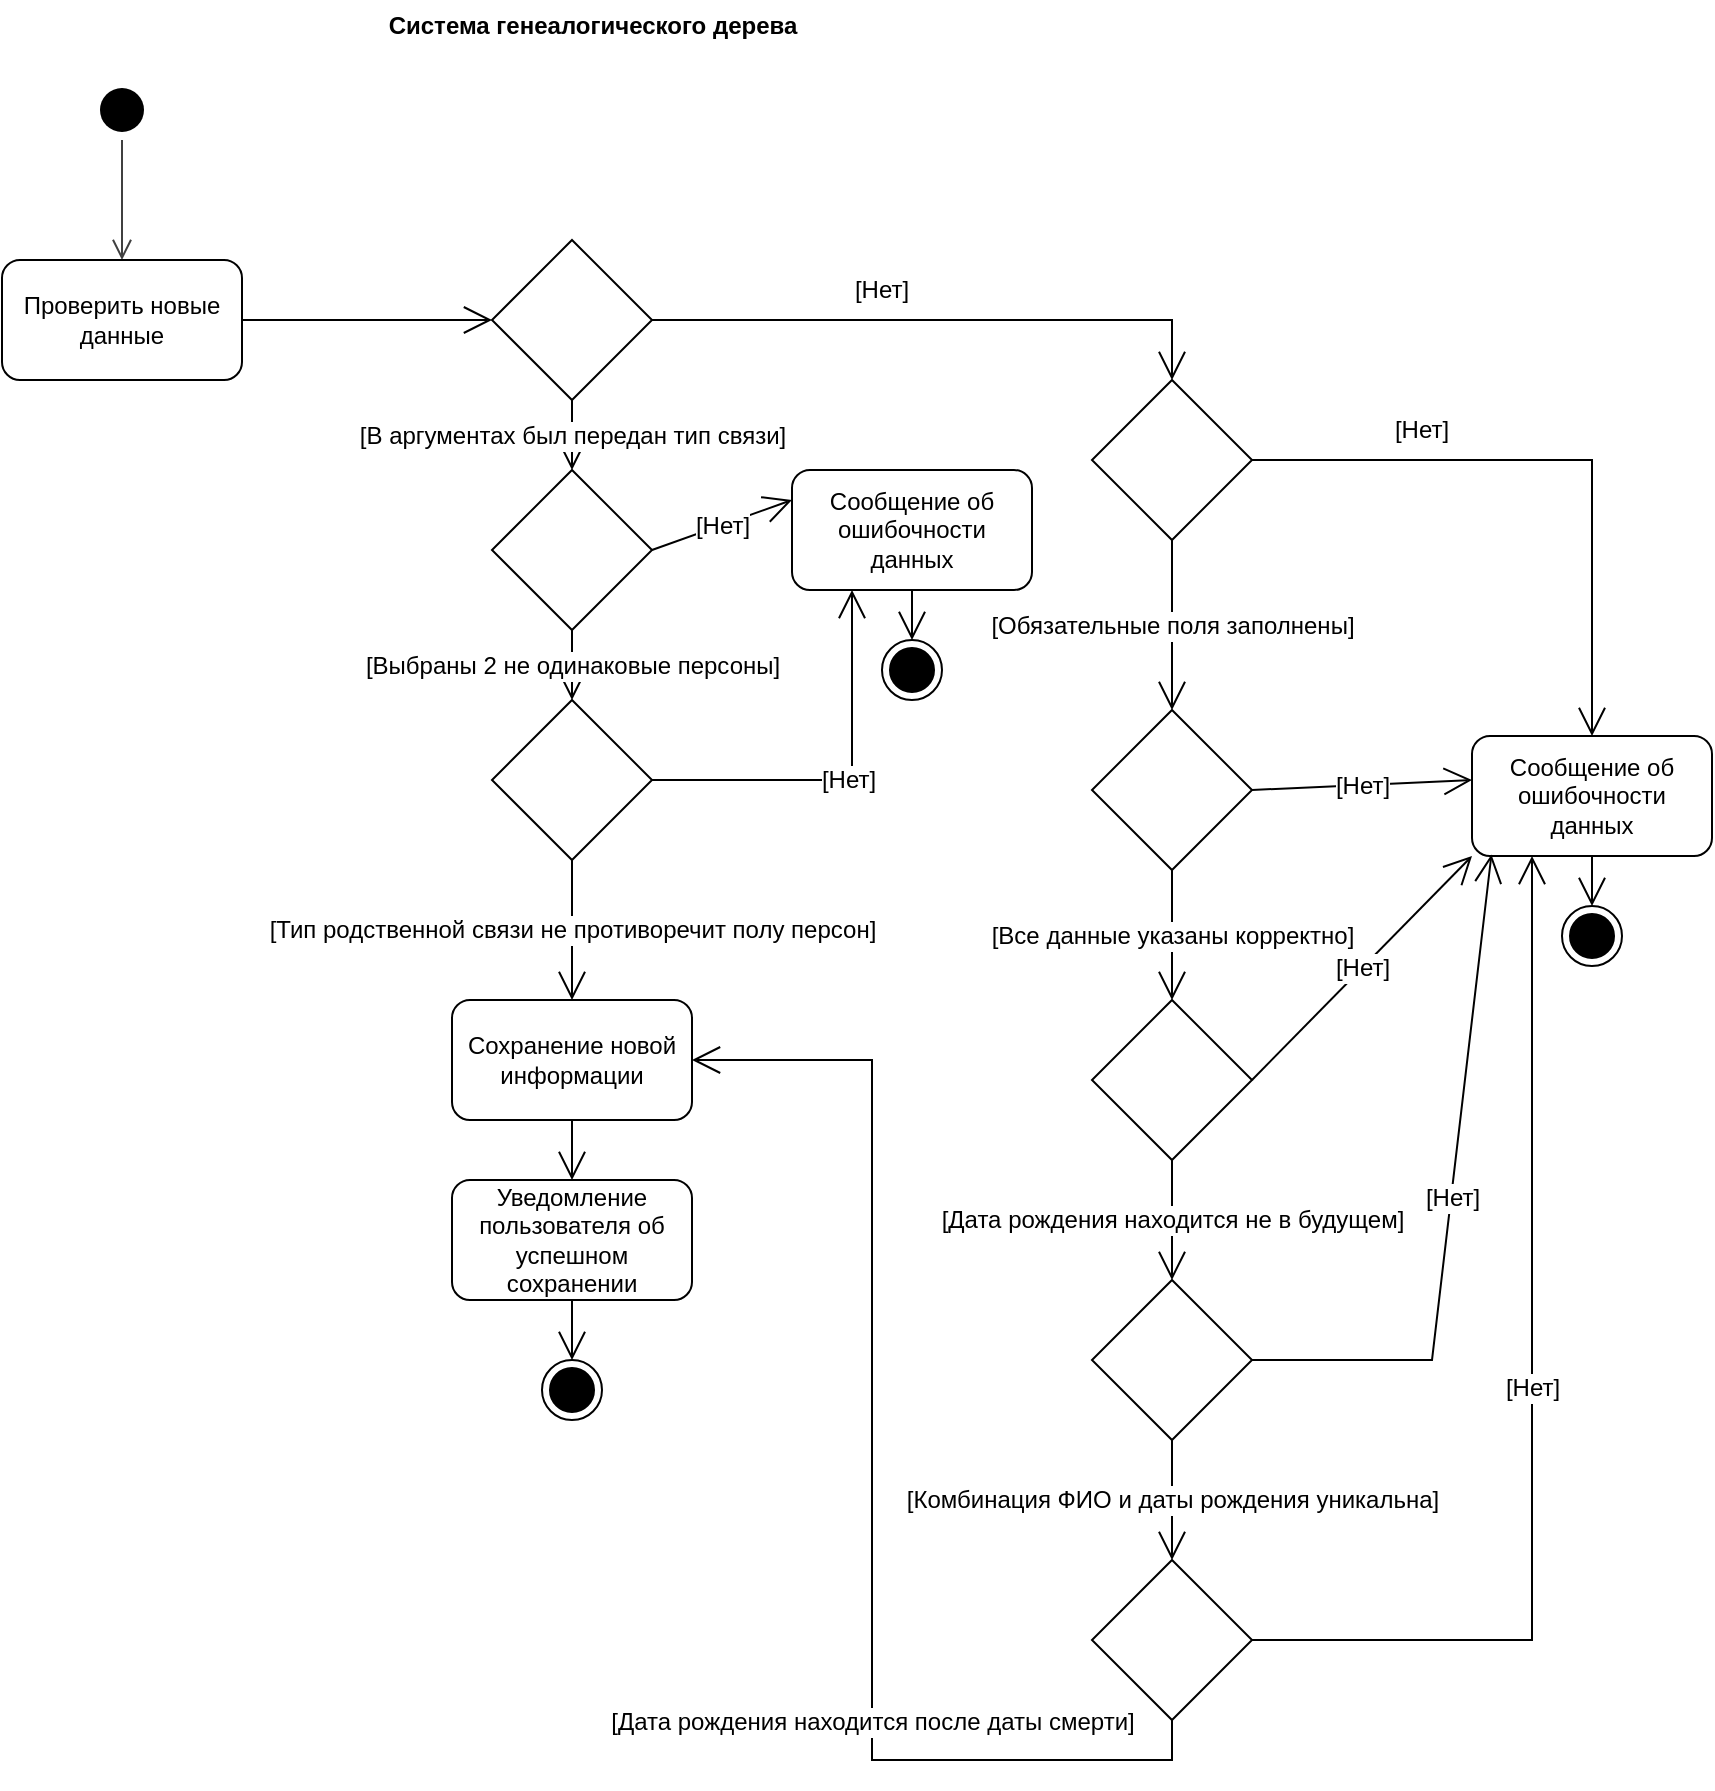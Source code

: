 <mxfile version="27.0.5">
  <diagram name="Страница — 1" id="lYGY6I6ICZJMfXPc9SBK">
    <mxGraphModel dx="1395" dy="888" grid="1" gridSize="10" guides="1" tooltips="1" connect="1" arrows="1" fold="1" page="1" pageScale="1" pageWidth="1100" pageHeight="850" math="0" shadow="0">
      <root>
        <mxCell id="0" />
        <mxCell id="1" parent="0" />
        <mxCell id="0TE8Z2IRih905cVpDwWV-3" value="Система генеалогического дерева" style="text;align=center;fontStyle=1;verticalAlign=middle;spacingLeft=3;spacingRight=3;strokeColor=none;rotatable=0;points=[[0,0.5],[1,0.5]];portConstraint=eastwest;html=1;" vertex="1" parent="1">
          <mxGeometry x="500" width="80" height="26" as="geometry" />
        </mxCell>
        <mxCell id="0TE8Z2IRih905cVpDwWV-4" value="" style="ellipse;html=1;shape=startState;fillColor=#000000;strokeColor=none;" vertex="1" parent="1">
          <mxGeometry x="290" y="40" width="30" height="30" as="geometry" />
        </mxCell>
        <mxCell id="0TE8Z2IRih905cVpDwWV-5" value="" style="edgeStyle=orthogonalEdgeStyle;html=1;verticalAlign=bottom;endArrow=open;endSize=8;strokeColor=#404040;rounded=0;" edge="1" parent="1" source="0TE8Z2IRih905cVpDwWV-4">
          <mxGeometry relative="1" as="geometry">
            <mxPoint x="305" y="130" as="targetPoint" />
          </mxGeometry>
        </mxCell>
        <mxCell id="0TE8Z2IRih905cVpDwWV-6" value="&lt;span style=&quot;line-height: 107%;&quot;&gt;Проверить новые данные&lt;/span&gt;" style="rounded=1;whiteSpace=wrap;html=1;fontSize=12;" vertex="1" parent="1">
          <mxGeometry x="245" y="130" width="120" height="60" as="geometry" />
        </mxCell>
        <mxCell id="0TE8Z2IRih905cVpDwWV-7" value="" style="endArrow=open;endFill=1;endSize=12;html=1;rounded=0;exitX=1;exitY=0.5;exitDx=0;exitDy=0;" edge="1" parent="1" source="0TE8Z2IRih905cVpDwWV-6">
          <mxGeometry width="160" relative="1" as="geometry">
            <mxPoint x="370" y="170" as="sourcePoint" />
            <mxPoint x="490" y="160" as="targetPoint" />
          </mxGeometry>
        </mxCell>
        <mxCell id="0TE8Z2IRih905cVpDwWV-11" value="" style="rhombus;whiteSpace=wrap;html=1;" vertex="1" parent="1">
          <mxGeometry x="790" y="190" width="80" height="80" as="geometry" />
        </mxCell>
        <mxCell id="0TE8Z2IRih905cVpDwWV-13" value="[Обязательные поля заполнены]" style="endArrow=open;endFill=1;endSize=12;html=1;rounded=0;entryX=0.5;entryY=0;entryDx=0;entryDy=0;fontSize=12;exitX=0.5;exitY=1;exitDx=0;exitDy=0;" edge="1" parent="1" source="0TE8Z2IRih905cVpDwWV-11" target="0TE8Z2IRih905cVpDwWV-38">
          <mxGeometry width="160" relative="1" as="geometry">
            <mxPoint x="830" y="290" as="sourcePoint" />
            <mxPoint x="830" y="342.5" as="targetPoint" />
            <Array as="points" />
          </mxGeometry>
        </mxCell>
        <mxCell id="0TE8Z2IRih905cVpDwWV-15" value="" style="endArrow=open;endFill=1;endSize=12;html=1;rounded=0;exitX=1;exitY=0.5;exitDx=0;exitDy=0;entryX=0.5;entryY=0;entryDx=0;entryDy=0;" edge="1" parent="1" source="0TE8Z2IRih905cVpDwWV-11" target="0TE8Z2IRih905cVpDwWV-17">
          <mxGeometry width="160" relative="1" as="geometry">
            <mxPoint x="1060" y="380" as="sourcePoint" />
            <mxPoint x="990" y="269" as="targetPoint" />
            <Array as="points">
              <mxPoint x="1040" y="230" />
            </Array>
          </mxGeometry>
        </mxCell>
        <mxCell id="0TE8Z2IRih905cVpDwWV-16" value="[Нет]" style="text;html=1;align=center;verticalAlign=middle;whiteSpace=wrap;rounded=0;" vertex="1" parent="1">
          <mxGeometry x="860" y="200" width="190" height="30" as="geometry" />
        </mxCell>
        <mxCell id="0TE8Z2IRih905cVpDwWV-17" value="Сообщение об ошибочности данных" style="rounded=1;whiteSpace=wrap;html=1;" vertex="1" parent="1">
          <mxGeometry x="980" y="368" width="120" height="60" as="geometry" />
        </mxCell>
        <mxCell id="0TE8Z2IRih905cVpDwWV-21" value="" style="rhombus;whiteSpace=wrap;html=1;" vertex="1" parent="1">
          <mxGeometry x="790" y="500" width="80" height="80" as="geometry" />
        </mxCell>
        <mxCell id="0TE8Z2IRih905cVpDwWV-23" value="" style="endArrow=open;endFill=1;endSize=12;html=1;rounded=0;exitX=0.5;exitY=1;exitDx=0;exitDy=0;entryX=0.5;entryY=0;entryDx=0;entryDy=0;" edge="1" parent="1" source="0TE8Z2IRih905cVpDwWV-17" target="0TE8Z2IRih905cVpDwWV-37">
          <mxGeometry width="160" relative="1" as="geometry">
            <mxPoint x="985" y="618" as="sourcePoint" />
            <mxPoint x="985" y="708" as="targetPoint" />
            <Array as="points" />
          </mxGeometry>
        </mxCell>
        <mxCell id="0TE8Z2IRih905cVpDwWV-30" value="Уведомление пользователя об успешном сохранении" style="rounded=1;whiteSpace=wrap;html=1;" vertex="1" parent="1">
          <mxGeometry x="470" y="590" width="120" height="60" as="geometry" />
        </mxCell>
        <mxCell id="0TE8Z2IRih905cVpDwWV-32" value="" style="ellipse;html=1;shape=endState;fillColor=#000000;strokeColor=default;" vertex="1" parent="1">
          <mxGeometry x="515" y="680" width="30" height="30" as="geometry" />
        </mxCell>
        <mxCell id="0TE8Z2IRih905cVpDwWV-33" value="" style="endArrow=open;endFill=1;endSize=12;html=1;rounded=0;entryX=0.5;entryY=0;entryDx=0;entryDy=0;exitX=0.5;exitY=1;exitDx=0;exitDy=0;" edge="1" parent="1" source="0TE8Z2IRih905cVpDwWV-30" target="0TE8Z2IRih905cVpDwWV-32">
          <mxGeometry width="160" relative="1" as="geometry">
            <mxPoint x="550" y="1010" as="sourcePoint" />
            <mxPoint x="550" y="1040" as="targetPoint" />
          </mxGeometry>
        </mxCell>
        <mxCell id="0TE8Z2IRih905cVpDwWV-37" value="" style="ellipse;html=1;shape=endState;fillColor=#000000;strokeColor=default;" vertex="1" parent="1">
          <mxGeometry x="1025" y="453" width="30" height="30" as="geometry" />
        </mxCell>
        <mxCell id="0TE8Z2IRih905cVpDwWV-38" value="" style="rhombus;whiteSpace=wrap;html=1;" vertex="1" parent="1">
          <mxGeometry x="790" y="355" width="80" height="80" as="geometry" />
        </mxCell>
        <mxCell id="0TE8Z2IRih905cVpDwWV-39" value="[Все данные указаны корректно]" style="endArrow=open;endFill=1;endSize=12;html=1;rounded=0;fontSize=12;exitX=0.5;exitY=1;exitDx=0;exitDy=0;" edge="1" parent="1" source="0TE8Z2IRih905cVpDwWV-38">
          <mxGeometry width="160" relative="1" as="geometry">
            <mxPoint x="930" y="470" as="sourcePoint" />
            <mxPoint x="830" y="500" as="targetPoint" />
            <Array as="points" />
          </mxGeometry>
        </mxCell>
        <mxCell id="0TE8Z2IRih905cVpDwWV-40" value="[Дата рождения находится не в будущем]" style="endArrow=open;endFill=1;endSize=12;html=1;rounded=0;fontSize=12;exitX=0.5;exitY=1;exitDx=0;exitDy=0;" edge="1" parent="1" source="0TE8Z2IRih905cVpDwWV-21">
          <mxGeometry width="160" relative="1" as="geometry">
            <mxPoint x="850" y="290" as="sourcePoint" />
            <mxPoint x="830" y="640" as="targetPoint" />
            <Array as="points" />
          </mxGeometry>
        </mxCell>
        <mxCell id="0TE8Z2IRih905cVpDwWV-41" value="" style="rhombus;whiteSpace=wrap;html=1;" vertex="1" parent="1">
          <mxGeometry x="790" y="640" width="80" height="80" as="geometry" />
        </mxCell>
        <mxCell id="0TE8Z2IRih905cVpDwWV-42" value="[Комбинация ФИО и даты рождения уникальна]" style="endArrow=open;endFill=1;endSize=12;html=1;rounded=0;fontSize=12;exitX=0.5;exitY=1;exitDx=0;exitDy=0;" edge="1" parent="1" source="0TE8Z2IRih905cVpDwWV-41">
          <mxGeometry width="160" relative="1" as="geometry">
            <mxPoint x="850" y="430" as="sourcePoint" />
            <mxPoint x="830" y="780" as="targetPoint" />
            <Array as="points" />
          </mxGeometry>
        </mxCell>
        <mxCell id="0TE8Z2IRih905cVpDwWV-43" value="" style="rhombus;whiteSpace=wrap;html=1;" vertex="1" parent="1">
          <mxGeometry x="790" y="780" width="80" height="80" as="geometry" />
        </mxCell>
        <mxCell id="0TE8Z2IRih905cVpDwWV-44" value="[Дата рождения находится после даты смерти&lt;span style=&quot;color: rgba(0, 0, 0, 0); font-family: monospace; font-size: 0px; text-align: start; background-color: rgb(236, 236, 236);&quot;&gt;%3CmxGraphModel%3E%3Croot%3E%3CmxCell%20id%3D%220%22%2F%3E%3CmxCell%20id%3D%221%22%20parent%3D%220%22%2F%3E%3CmxCell%20id%3D%222%22%20value%3D%22%22%20style%3D%22rhombus%3BwhiteSpace%3Dwrap%3Bhtml%3D1%3B%22%20vertex%3D%221%22%20parent%3D%221%22%3E%3CmxGeometry%20x%3D%22490%22%20y%3D%22540%22%20width%3D%2280%22%20height%3D%2280%22%20as%3D%22geometry%22%2F%3E%3C%2FmxCell%3E%3CmxCell%20id%3D%223%22%20value%3D%22%5B%D0%94%D0%B0%D1%82%D0%B0%20%D1%80%D0%BE%D0%B6%D0%B4%D0%B5%D0%BD%D0%B8%D1%8F%20%D0%BD%D0%B0%D1%85%D0%BE%D0%B4%D0%B8%D1%82%D1%81%D1%8F%20%D0%BD%D0%B5%20%D0%B2%20%D0%B1%D1%83%D0%B4%D1%83%D1%8E%D1%89%D0%B5%D0%BC%5D%22%20style%3D%22endArrow%3Dopen%3BendFill%3D1%3BendSize%3D12%3Bhtml%3D1%3Brounded%3D0%3BfontSize%3D12%3BexitX%3D0.5%3BexitY%3D1%3BexitDx%3D0%3BexitDy%3D0%3B%22%20edge%3D%221%22%20source%3D%222%22%20parent%3D%221%22%3E%3CmxGeometry%20width%3D%22160%22%20relative%3D%221%22%20as%3D%22geometry%22%3E%3CmxPoint%20x%3D%22550%22%20y%3D%22330%22%20as%3D%22sourcePoint%22%2F%3E%3CmxPoint%20x%3D%22530%22%20y%3D%22680%22%20as%3D%22targetPoint%22%2F%3E%3CArray%20as%3D%22points%22%2F%3E%3C%2FmxGeometry%3E%3C%2FmxCell%3E%3C%2Froot%3E%3C%2FmxGraphModel%3E&lt;/span&gt;]" style="endArrow=open;endFill=1;endSize=12;html=1;rounded=0;fontSize=12;exitX=0.5;exitY=1;exitDx=0;exitDy=0;entryX=1;entryY=0.5;entryDx=0;entryDy=0;" edge="1" parent="1" source="0TE8Z2IRih905cVpDwWV-43" target="0TE8Z2IRih905cVpDwWV-54">
          <mxGeometry x="-0.377" width="160" relative="1" as="geometry">
            <mxPoint x="835" y="890" as="sourcePoint" />
            <mxPoint x="830" y="910" as="targetPoint" />
            <Array as="points">
              <mxPoint x="830" y="880" />
              <mxPoint x="680" y="880" />
              <mxPoint x="680" y="530" />
            </Array>
            <mxPoint y="1" as="offset" />
          </mxGeometry>
        </mxCell>
        <mxCell id="0TE8Z2IRih905cVpDwWV-45" value="" style="rhombus;whiteSpace=wrap;html=1;" vertex="1" parent="1">
          <mxGeometry x="490" y="350" width="80" height="80" as="geometry" />
        </mxCell>
        <mxCell id="0TE8Z2IRih905cVpDwWV-46" value="[Тип родственной связи не противоречит полу персон]" style="endArrow=open;endFill=1;endSize=12;html=1;rounded=0;fontSize=12;exitX=0.5;exitY=1;exitDx=0;exitDy=0;" edge="1" parent="1" source="0TE8Z2IRih905cVpDwWV-45">
          <mxGeometry width="160" relative="1" as="geometry">
            <mxPoint x="260" y="420" as="sourcePoint" />
            <mxPoint x="530" y="500" as="targetPoint" />
            <Array as="points" />
          </mxGeometry>
        </mxCell>
        <mxCell id="0TE8Z2IRih905cVpDwWV-48" value="" style="rhombus;whiteSpace=wrap;html=1;" vertex="1" parent="1">
          <mxGeometry x="490" y="120" width="80" height="80" as="geometry" />
        </mxCell>
        <mxCell id="0TE8Z2IRih905cVpDwWV-49" value="[В аргументах был передан тип связи]" style="endArrow=open;endFill=1;endSize=12;html=1;rounded=0;fontSize=12;exitX=0.5;exitY=1;exitDx=0;exitDy=0;entryX=0.5;entryY=0;entryDx=0;entryDy=0;" edge="1" parent="1" source="0TE8Z2IRih905cVpDwWV-48" target="0TE8Z2IRih905cVpDwWV-50">
          <mxGeometry width="160" relative="1" as="geometry">
            <mxPoint x="260" y="170" as="sourcePoint" />
            <mxPoint x="240" y="520" as="targetPoint" />
            <Array as="points" />
          </mxGeometry>
        </mxCell>
        <mxCell id="0TE8Z2IRih905cVpDwWV-50" value="" style="rhombus;whiteSpace=wrap;html=1;" vertex="1" parent="1">
          <mxGeometry x="490" y="235" width="80" height="80" as="geometry" />
        </mxCell>
        <mxCell id="0TE8Z2IRih905cVpDwWV-51" value="[Выбраны 2 не одинаковые персоны]" style="endArrow=open;endFill=1;endSize=12;html=1;rounded=0;fontSize=12;exitX=0.5;exitY=1;exitDx=0;exitDy=0;entryX=0.5;entryY=0;entryDx=0;entryDy=0;" edge="1" parent="1" source="0TE8Z2IRih905cVpDwWV-50" target="0TE8Z2IRih905cVpDwWV-45">
          <mxGeometry width="160" relative="1" as="geometry">
            <mxPoint x="290" y="290" as="sourcePoint" />
            <mxPoint x="270" y="640" as="targetPoint" />
            <Array as="points" />
          </mxGeometry>
        </mxCell>
        <mxCell id="0TE8Z2IRih905cVpDwWV-52" value="" style="endArrow=open;endFill=1;endSize=12;html=1;rounded=0;exitX=1;exitY=0.5;exitDx=0;exitDy=0;entryX=0.5;entryY=0;entryDx=0;entryDy=0;" edge="1" parent="1" source="0TE8Z2IRih905cVpDwWV-48" target="0TE8Z2IRih905cVpDwWV-11">
          <mxGeometry width="160" relative="1" as="geometry">
            <mxPoint x="375" y="170" as="sourcePoint" />
            <mxPoint x="910" y="160" as="targetPoint" />
            <Array as="points">
              <mxPoint x="830" y="160" />
            </Array>
          </mxGeometry>
        </mxCell>
        <mxCell id="0TE8Z2IRih905cVpDwWV-54" value="Сохранение новой информации" style="rounded=1;whiteSpace=wrap;html=1;" vertex="1" parent="1">
          <mxGeometry x="470" y="500" width="120" height="60" as="geometry" />
        </mxCell>
        <mxCell id="0TE8Z2IRih905cVpDwWV-55" value="" style="endArrow=open;endFill=1;endSize=12;html=1;rounded=0;exitX=0.5;exitY=1;exitDx=0;exitDy=0;entryX=0.5;entryY=0;entryDx=0;entryDy=0;" edge="1" parent="1" source="0TE8Z2IRih905cVpDwWV-54" target="0TE8Z2IRih905cVpDwWV-30">
          <mxGeometry width="160" relative="1" as="geometry">
            <mxPoint x="580" y="170" as="sourcePoint" />
            <mxPoint x="920" y="170" as="targetPoint" />
          </mxGeometry>
        </mxCell>
        <mxCell id="0TE8Z2IRih905cVpDwWV-56" value="[Нет]" style="text;html=1;align=center;verticalAlign=middle;whiteSpace=wrap;rounded=0;" vertex="1" parent="1">
          <mxGeometry x="590" y="130" width="190" height="30" as="geometry" />
        </mxCell>
        <mxCell id="0TE8Z2IRih905cVpDwWV-57" value="[Нет]" style="endArrow=open;endFill=1;endSize=12;html=1;rounded=0;exitX=1;exitY=0.5;exitDx=0;exitDy=0;entryX=0;entryY=0.367;entryDx=0;entryDy=0;entryPerimeter=0;fontSize=12;" edge="1" parent="1" source="0TE8Z2IRih905cVpDwWV-38" target="0TE8Z2IRih905cVpDwWV-17">
          <mxGeometry width="160" relative="1" as="geometry">
            <mxPoint x="880" y="240" as="sourcePoint" />
            <mxPoint x="1050" y="378" as="targetPoint" />
            <Array as="points" />
          </mxGeometry>
        </mxCell>
        <mxCell id="0TE8Z2IRih905cVpDwWV-59" value="[Нет]" style="endArrow=open;endFill=1;endSize=12;html=1;rounded=0;exitX=1;exitY=0.5;exitDx=0;exitDy=0;entryX=0;entryY=1;entryDx=0;entryDy=0;fontSize=12;" edge="1" parent="1" source="0TE8Z2IRih905cVpDwWV-21" target="0TE8Z2IRih905cVpDwWV-17">
          <mxGeometry width="160" relative="1" as="geometry">
            <mxPoint x="880" y="405" as="sourcePoint" />
            <mxPoint x="990" y="400" as="targetPoint" />
            <Array as="points" />
          </mxGeometry>
        </mxCell>
        <mxCell id="0TE8Z2IRih905cVpDwWV-60" value="[Нет]" style="endArrow=open;endFill=1;endSize=12;html=1;rounded=0;exitX=1;exitY=0.5;exitDx=0;exitDy=0;fontSize=12;entryX=0.081;entryY=0.988;entryDx=0;entryDy=0;entryPerimeter=0;" edge="1" parent="1" source="0TE8Z2IRih905cVpDwWV-41" target="0TE8Z2IRih905cVpDwWV-17">
          <mxGeometry width="160" relative="1" as="geometry">
            <mxPoint x="890" y="415" as="sourcePoint" />
            <mxPoint x="1000" y="430" as="targetPoint" />
            <Array as="points">
              <mxPoint x="960" y="680" />
            </Array>
          </mxGeometry>
        </mxCell>
        <mxCell id="0TE8Z2IRih905cVpDwWV-61" value="[Нет]" style="endArrow=open;endFill=1;endSize=12;html=1;rounded=0;exitX=1;exitY=0.5;exitDx=0;exitDy=0;fontSize=12;entryX=0.25;entryY=1;entryDx=0;entryDy=0;" edge="1" parent="1" source="0TE8Z2IRih905cVpDwWV-43" target="0TE8Z2IRih905cVpDwWV-17">
          <mxGeometry width="160" relative="1" as="geometry">
            <mxPoint x="900" y="425" as="sourcePoint" />
            <mxPoint x="1010" y="490" as="targetPoint" />
            <Array as="points">
              <mxPoint x="1010" y="820" />
            </Array>
          </mxGeometry>
        </mxCell>
        <mxCell id="0TE8Z2IRih905cVpDwWV-67" value="Сообщение об ошибочности данных" style="rounded=1;whiteSpace=wrap;html=1;" vertex="1" parent="1">
          <mxGeometry x="640" y="235" width="120" height="60" as="geometry" />
        </mxCell>
        <mxCell id="0TE8Z2IRih905cVpDwWV-68" value="" style="endArrow=open;endFill=1;endSize=12;html=1;rounded=0;exitX=0.5;exitY=1;exitDx=0;exitDy=0;entryX=0.5;entryY=0;entryDx=0;entryDy=0;" edge="1" parent="1" source="0TE8Z2IRih905cVpDwWV-67" target="0TE8Z2IRih905cVpDwWV-69">
          <mxGeometry width="160" relative="1" as="geometry">
            <mxPoint x="645" y="485" as="sourcePoint" />
            <mxPoint x="645" y="575" as="targetPoint" />
            <Array as="points" />
          </mxGeometry>
        </mxCell>
        <mxCell id="0TE8Z2IRih905cVpDwWV-69" value="" style="ellipse;html=1;shape=endState;fillColor=#000000;strokeColor=default;" vertex="1" parent="1">
          <mxGeometry x="685" y="320" width="30" height="30" as="geometry" />
        </mxCell>
        <mxCell id="0TE8Z2IRih905cVpDwWV-70" value="[Нет]" style="endArrow=open;endFill=1;endSize=12;html=1;rounded=0;exitX=1;exitY=0.5;exitDx=0;exitDy=0;entryX=0;entryY=0.25;entryDx=0;entryDy=0;fontSize=12;" edge="1" parent="1" source="0TE8Z2IRih905cVpDwWV-50" target="0TE8Z2IRih905cVpDwWV-67">
          <mxGeometry width="160" relative="1" as="geometry">
            <mxPoint x="880" y="405" as="sourcePoint" />
            <mxPoint x="990" y="400" as="targetPoint" />
            <Array as="points" />
          </mxGeometry>
        </mxCell>
        <mxCell id="0TE8Z2IRih905cVpDwWV-71" value="[Нет]" style="endArrow=open;endFill=1;endSize=12;html=1;rounded=0;exitX=1;exitY=0.5;exitDx=0;exitDy=0;entryX=0.25;entryY=1;entryDx=0;entryDy=0;fontSize=12;" edge="1" parent="1" source="0TE8Z2IRih905cVpDwWV-45" target="0TE8Z2IRih905cVpDwWV-67">
          <mxGeometry width="160" relative="1" as="geometry">
            <mxPoint x="890" y="415" as="sourcePoint" />
            <mxPoint x="1000" y="410" as="targetPoint" />
            <Array as="points">
              <mxPoint x="670" y="390" />
            </Array>
          </mxGeometry>
        </mxCell>
      </root>
    </mxGraphModel>
  </diagram>
</mxfile>
